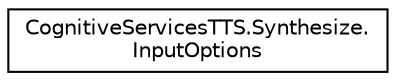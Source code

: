 digraph "Graphical Class Hierarchy"
{
 // LATEX_PDF_SIZE
  edge [fontname="Helvetica",fontsize="10",labelfontname="Helvetica",labelfontsize="10"];
  node [fontname="Helvetica",fontsize="10",shape=record];
  rankdir="LR";
  Node0 [label="CognitiveServicesTTS.Synthesize.\lInputOptions",height=0.2,width=0.4,color="black", fillcolor="white", style="filled",URL="$class_cognitive_services_t_t_s_1_1_synthesize_1_1_input_options.html",tooltip="Inputs Options for the TTS Service."];
}
